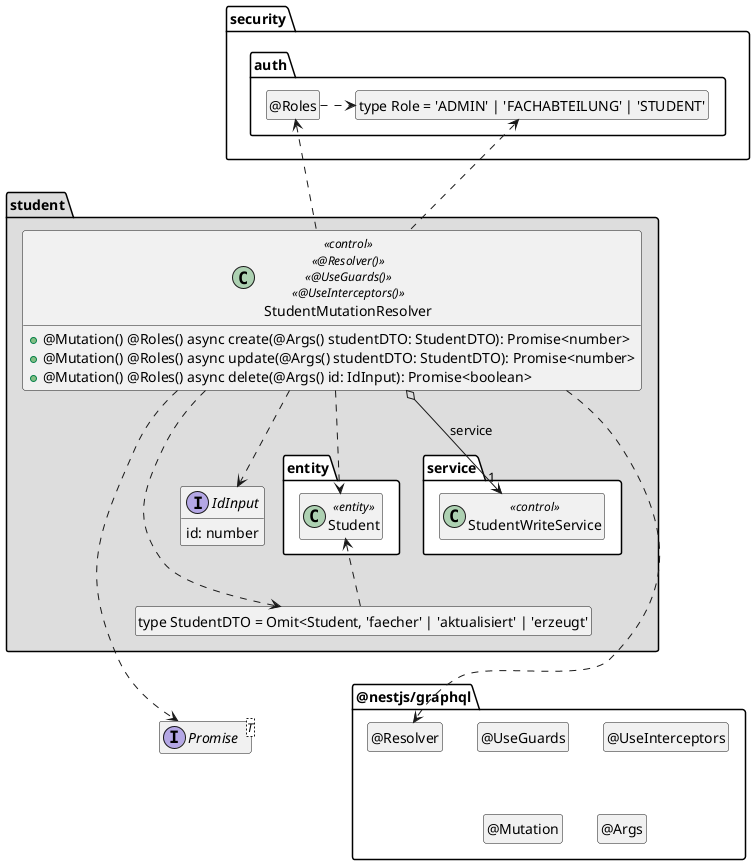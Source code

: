 @startuml Controller-Klasse

interface Promise<T>

package @nestjs/graphql {
  class "@Resolver" as Resolver
  hide Resolver circle

  class "@UseGuards" as UseGuards
  hide UseGuards circle

  class "@UseInterceptors" as UseInterceptors
  hide UseInterceptors circle

  class "@Mutation" as Mutation
  hide Mutation circle

  class "@Args" as Args
  hide Args circle
}

package security.auth {
  class "type Role = 'ADMIN' | 'FACHABTEILUNG' | 'STUDENT'" as Role
  hide Role circle

  class "@Roles" as Roles
  hide Roles circle

  Roles .right.> Role
}

package student #DDDDDD {
  package entity #FFFFFF {
    class Student <<entity>>
  }

  package service #FFFFFF {
    class StudentWriteService << control >>
  }

  class "type StudentDTO = Omit<Student, 'faecher' | 'aktualisiert' | 'erzeugt'" as StudentDTO
  hide StudentDTO circle

    interface IdInput {
        id: number
    }

  class StudentMutationResolver << control >> << @Resolver() >> << @UseGuards() >> << @UseInterceptors() >> {
    + @Mutation() @Roles() async create(@Args() studentDTO: StudentDTO): Promise<number>
    + @Mutation() @Roles() async update(@Args() studentDTO: StudentDTO): Promise<number>
    + @Mutation() @Roles() async delete(@Args() id: IdInput): Promise<boolean>
  }

  StudentMutationResolver o-down-> "1" StudentWriteService : service

  StudentMutationResolver ..> Student
  StudentMutationResolver ..> StudentDTO
  StudentMutationResolver ..> IdInput
  StudentDTO .up.> Student
  StudentMutationResolver ..> Promise
  StudentMutationResolver ..> Resolver

  StudentMutationResolver .up.> Roles
  StudentMutationResolver .up.> Role

  StudentDTO .[hidden].> Promise
  StudentDTO .[hidden].> Resolver
}

hide empty members

@enduml

